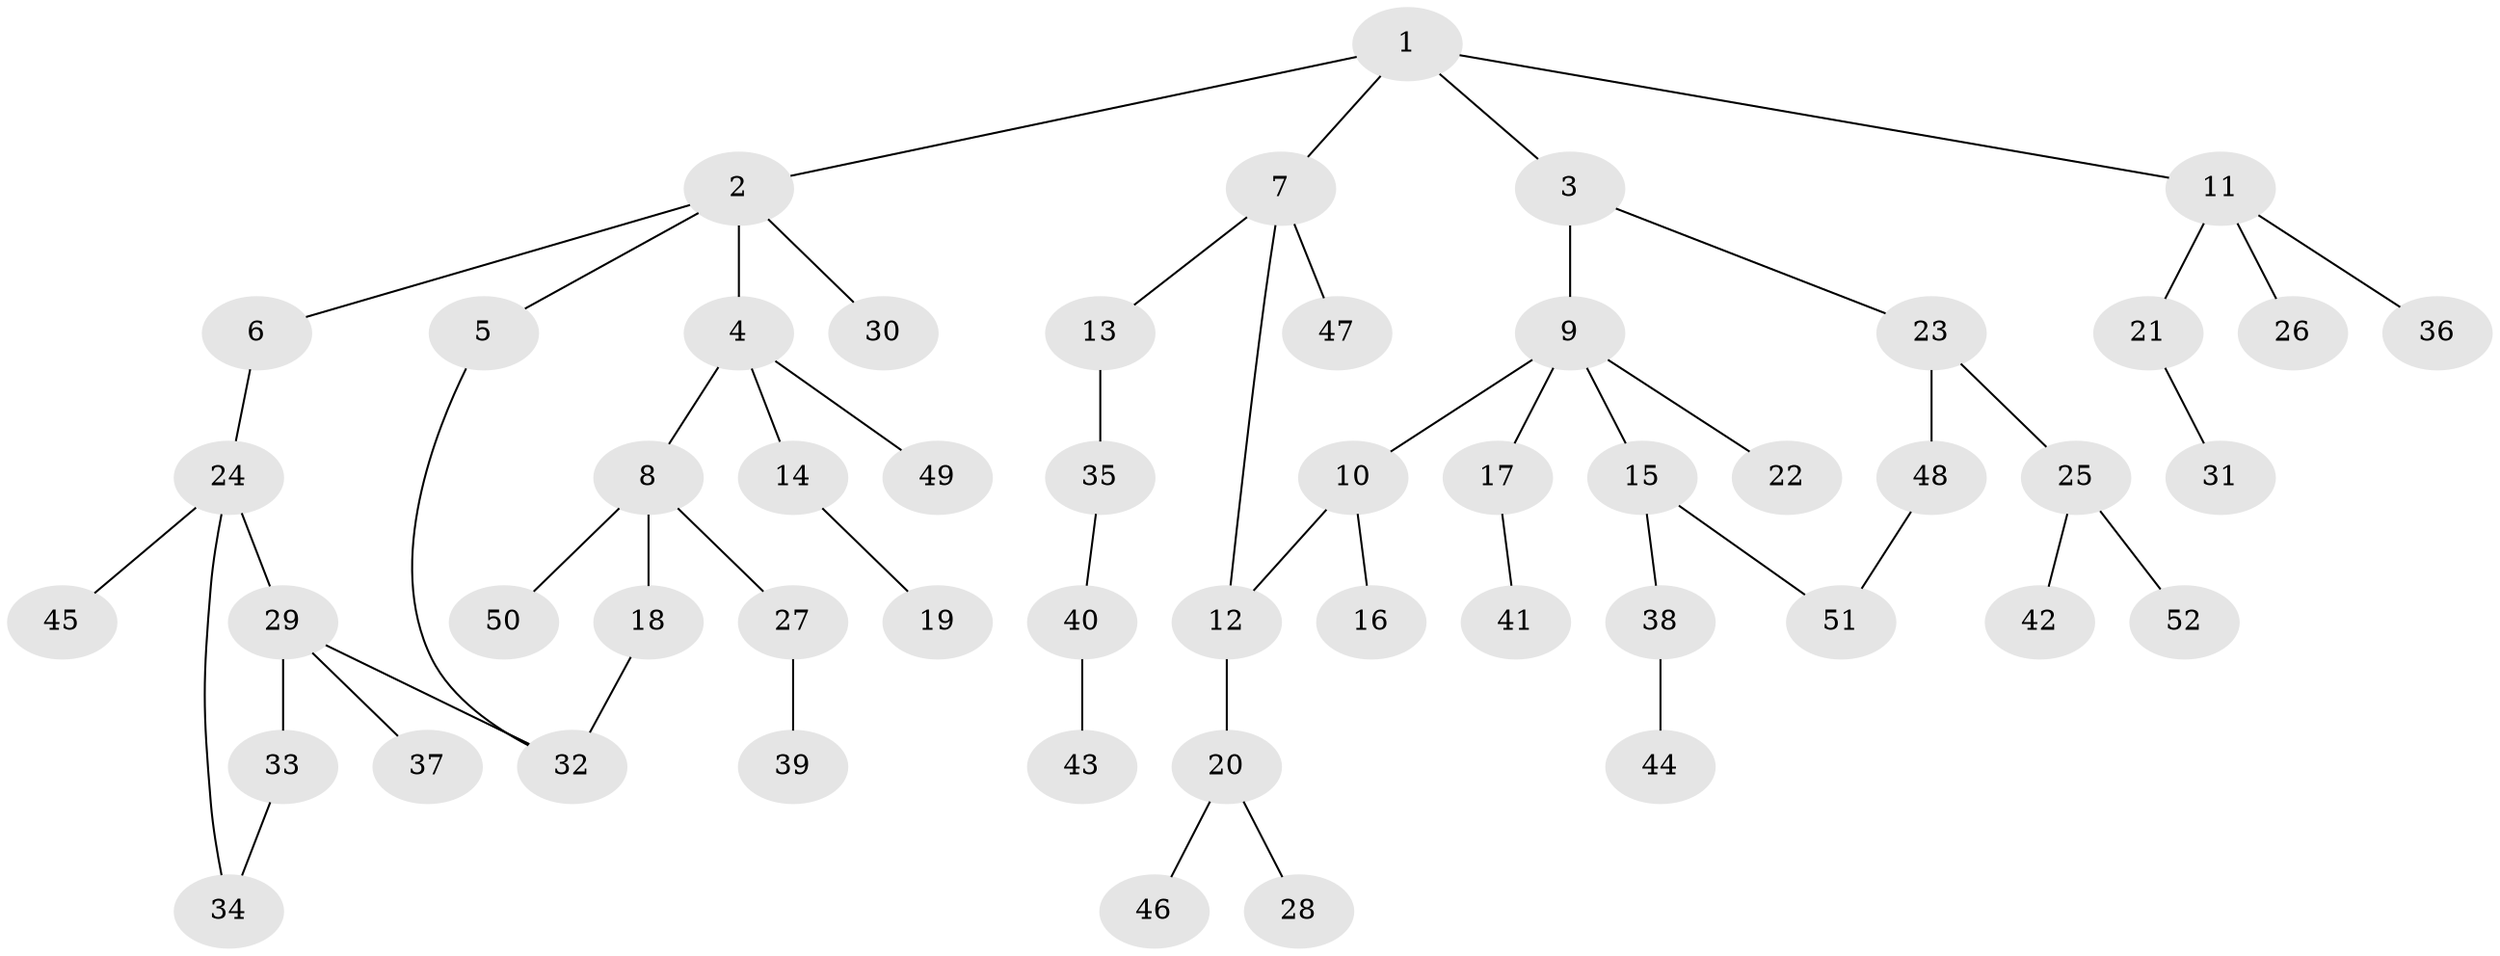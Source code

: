// Generated by graph-tools (version 1.1) at 2025/13/03/09/25 04:13:31]
// undirected, 52 vertices, 56 edges
graph export_dot {
graph [start="1"]
  node [color=gray90,style=filled];
  1;
  2;
  3;
  4;
  5;
  6;
  7;
  8;
  9;
  10;
  11;
  12;
  13;
  14;
  15;
  16;
  17;
  18;
  19;
  20;
  21;
  22;
  23;
  24;
  25;
  26;
  27;
  28;
  29;
  30;
  31;
  32;
  33;
  34;
  35;
  36;
  37;
  38;
  39;
  40;
  41;
  42;
  43;
  44;
  45;
  46;
  47;
  48;
  49;
  50;
  51;
  52;
  1 -- 2;
  1 -- 3;
  1 -- 7;
  1 -- 11;
  2 -- 4;
  2 -- 5;
  2 -- 6;
  2 -- 30;
  3 -- 9;
  3 -- 23;
  4 -- 8;
  4 -- 14;
  4 -- 49;
  5 -- 32;
  6 -- 24;
  7 -- 12;
  7 -- 13;
  7 -- 47;
  8 -- 18;
  8 -- 27;
  8 -- 50;
  9 -- 10;
  9 -- 15;
  9 -- 17;
  9 -- 22;
  10 -- 16;
  10 -- 12;
  11 -- 21;
  11 -- 26;
  11 -- 36;
  12 -- 20;
  13 -- 35;
  14 -- 19;
  15 -- 38;
  15 -- 51;
  17 -- 41;
  18 -- 32;
  20 -- 28;
  20 -- 46;
  21 -- 31;
  23 -- 25;
  23 -- 48;
  24 -- 29;
  24 -- 45;
  24 -- 34;
  25 -- 42;
  25 -- 52;
  27 -- 39;
  29 -- 33;
  29 -- 37;
  29 -- 32;
  33 -- 34;
  35 -- 40;
  38 -- 44;
  40 -- 43;
  48 -- 51;
}
